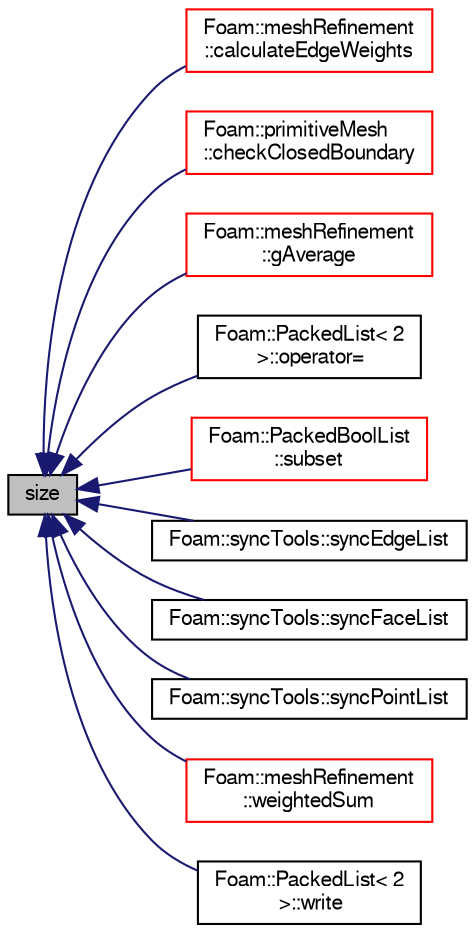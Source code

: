 digraph "size"
{
  bgcolor="transparent";
  edge [fontname="FreeSans",fontsize="10",labelfontname="FreeSans",labelfontsize="10"];
  node [fontname="FreeSans",fontsize="10",shape=record];
  rankdir="LR";
  Node63 [label="size",height=0.2,width=0.4,color="black", fillcolor="grey75", style="filled", fontcolor="black"];
  Node63 -> Node64 [dir="back",color="midnightblue",fontsize="10",style="solid",fontname="FreeSans"];
  Node64 [label="Foam::meshRefinement\l::calculateEdgeWeights",height=0.2,width=0.4,color="red",URL="$a24662.html#a655628b19efe5c0aa6b8bb6726cc5848",tooltip="Helper: calculate edge weights (1/length) "];
  Node63 -> Node68 [dir="back",color="midnightblue",fontsize="10",style="solid",fontname="FreeSans"];
  Node68 [label="Foam::primitiveMesh\l::checkClosedBoundary",height=0.2,width=0.4,color="red",URL="$a27530.html#a930bca98a0d534f2dc0f0d0c550011a6",tooltip="Check boundary for closedness. "];
  Node63 -> Node75 [dir="back",color="midnightblue",fontsize="10",style="solid",fontname="FreeSans"];
  Node75 [label="Foam::meshRefinement\l::gAverage",height=0.2,width=0.4,color="red",URL="$a24662.html#a7e4205ba28cb720bb897769658b2bcc2",tooltip="Helper: calculate average. "];
  Node63 -> Node93 [dir="back",color="midnightblue",fontsize="10",style="solid",fontname="FreeSans"];
  Node93 [label="Foam::PackedList\< 2\l \>::operator=",height=0.2,width=0.4,color="black",URL="$a25938.html#ad0e9f7f1ad1d256949e4a88357345ff7",tooltip="Assignment operator. "];
  Node63 -> Node94 [dir="back",color="midnightblue",fontsize="10",style="solid",fontname="FreeSans"];
  Node94 [label="Foam::PackedBoolList\l::subset",height=0.2,width=0.4,color="red",URL="$a25934.html#a668afa3b74e76fcb97bc329983c5e787",tooltip="Subset with the specified list. "];
  Node63 -> Node96 [dir="back",color="midnightblue",fontsize="10",style="solid",fontname="FreeSans"];
  Node96 [label="Foam::syncTools::syncEdgeList",height=0.2,width=0.4,color="black",URL="$a27502.html#ac1b1cf2409615321e41fa44e97e23061"];
  Node63 -> Node97 [dir="back",color="midnightblue",fontsize="10",style="solid",fontname="FreeSans"];
  Node97 [label="Foam::syncTools::syncFaceList",height=0.2,width=0.4,color="black",URL="$a27502.html#abbce369b7f4597ea87c95f9b17cb707f"];
  Node63 -> Node98 [dir="back",color="midnightblue",fontsize="10",style="solid",fontname="FreeSans"];
  Node98 [label="Foam::syncTools::syncPointList",height=0.2,width=0.4,color="black",URL="$a27502.html#a66344f300480fd9182a928f64fd31b54"];
  Node63 -> Node99 [dir="back",color="midnightblue",fontsize="10",style="solid",fontname="FreeSans"];
  Node99 [label="Foam::meshRefinement\l::weightedSum",height=0.2,width=0.4,color="red",URL="$a24662.html#afd1fa532ab6ec81dde2fafe9a3ba7430",tooltip="Helper: weighted sum (over all subset of mesh points) by. "];
  Node63 -> Node103 [dir="back",color="midnightblue",fontsize="10",style="solid",fontname="FreeSans"];
  Node103 [label="Foam::PackedList\< 2\l \>::write",height=0.2,width=0.4,color="black",URL="$a25938.html#af9de36a208703725e7dc847f855b8831",tooltip="Write, optionally with indexedOutput. "];
}
